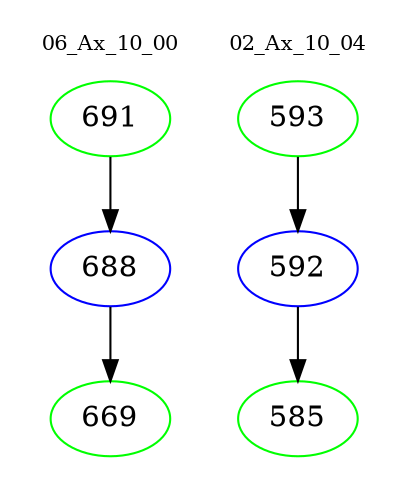 digraph{
subgraph cluster_0 {
color = white
label = "06_Ax_10_00";
fontsize=10;
T0_691 [label="691", color="green"]
T0_691 -> T0_688 [color="black"]
T0_688 [label="688", color="blue"]
T0_688 -> T0_669 [color="black"]
T0_669 [label="669", color="green"]
}
subgraph cluster_1 {
color = white
label = "02_Ax_10_04";
fontsize=10;
T1_593 [label="593", color="green"]
T1_593 -> T1_592 [color="black"]
T1_592 [label="592", color="blue"]
T1_592 -> T1_585 [color="black"]
T1_585 [label="585", color="green"]
}
}
